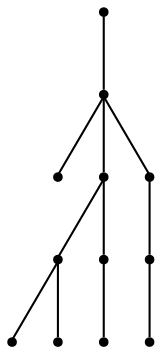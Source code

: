 graph {
  node [shape=point,comment="{\"directed\":false,\"doi\":\"10.1007/3-540-44541-2_36\",\"figure\":\"1\"}"]

  v0 [pos="1215.9926637645817,1756.5880749072485"]
  v1 [pos="1156.9788791292128,1816.5982078484285"]
  v2 [pos="1161.479971188551,1758.0883624098751"]
  v3 [pos="1147.4766619944435,1686.0762155982625"]
  v4 [pos="1179.4842122395835,1634.5674892770703"]
  v5 [pos="1110.9681468762851,1754.712802963865"]
  v6 [pos="1124.9713924772327,1634.5674892770703"]
  v7 [pos="1065.4575112326104,1686.0762155982625"]
  v8 [pos="1088.4629091556542,1634.5674892770703"]
  v9 [pos="1028.948996114452,1816.5982078484285"]
  v10 [pos="1024.447904055114,1756.5880749072483"]
  v11 [pos="1028.9489961144523,1885.234763419522"]

  v1 -- v2 [id="-2",pos="1156.9788791292128,1816.5982078484285 1161.479971188551,1758.0883624098751 1161.479971188551,1758.0883624098751 1161.479971188551,1758.0883624098751"]
  v11 -- v9 [id="-3",pos="1028.9489961144523,1885.234763419522 1028.948996114452,1816.5982078484285 1028.948996114452,1816.5982078484285 1028.948996114452,1816.5982078484285"]
  v9 -- v10 [id="-5",pos="1028.948996114452,1816.5982078484285 1024.447904055114,1756.5880749072483 1024.447904055114,1756.5880749072483 1024.447904055114,1756.5880749072483"]
  v7 -- v8 [id="-9",pos="1065.4575112326104,1686.0762155982625 1088.4629091556542,1634.5674892770703 1088.4629091556542,1634.5674892770703 1088.4629091556542,1634.5674892770703"]
  v5 -- v7 [id="-10",pos="1110.9681468762851,1754.712802963865 1065.4575112326104,1686.0762155982625 1065.4575112326104,1686.0762155982625 1065.4575112326104,1686.0762155982625"]
  v5 -- v3 [id="-11",pos="1110.9681468762851,1754.712802963865 1147.4766619944435,1686.0762155982625 1147.4766619944435,1686.0762155982625 1147.4766619944435,1686.0762155982625"]
  v3 -- v6 [id="-12",pos="1147.4766619944435,1686.0762155982625 1124.9713924772327,1634.5674892770703 1124.9713924772327,1634.5674892770703 1124.9713924772327,1634.5674892770703"]
  v1 -- v5 [id="-13",pos="1156.9788791292128,1816.5982078484285 1110.9681468762851,1754.712802963865 1110.9681468762851,1754.712802963865 1110.9681468762851,1754.712802963865"]
  v3 -- v4 [id="-14",pos="1147.4766619944435,1686.0762155982625 1179.4842122395835,1634.5674892770703 1179.4842122395835,1634.5674892770703 1179.4842122395835,1634.5674892770703"]
  v0 -- v1 [id="-1",pos="1215.9926637645817,1756.5880749072485 1156.9788791292128,1816.5982078484285 1156.9788791292128,1816.5982078484285 1156.9788791292128,1816.5982078484285"]
  v1 -- v11 [id="-7",pos="1156.9788791292128,1816.5982078484285 1028.9489961144523,1885.234763419522 1028.9489961144523,1885.234763419522 1028.9489961144523,1885.234763419522"]
}